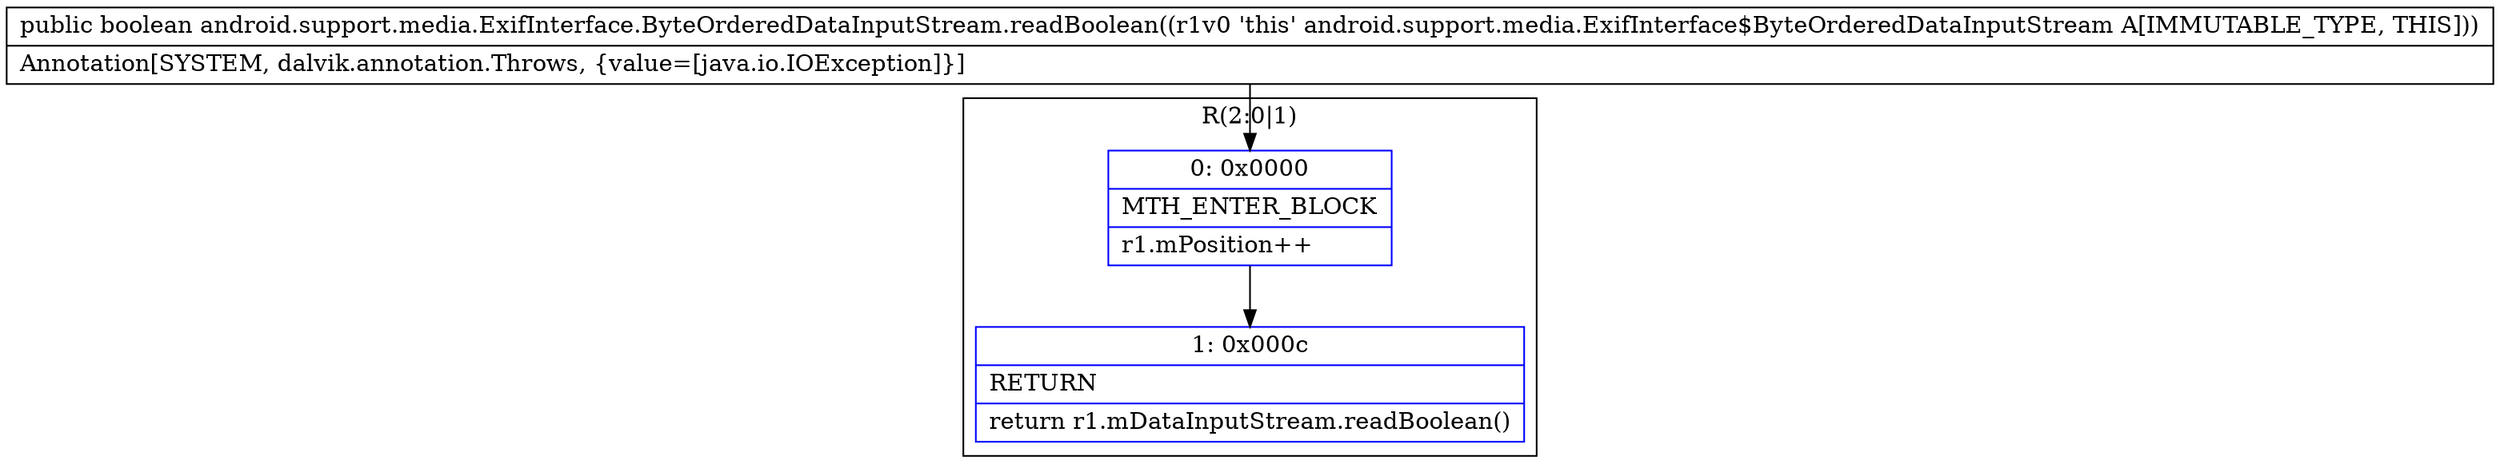 digraph "CFG forandroid.support.media.ExifInterface.ByteOrderedDataInputStream.readBoolean()Z" {
subgraph cluster_Region_1231197296 {
label = "R(2:0|1)";
node [shape=record,color=blue];
Node_0 [shape=record,label="{0\:\ 0x0000|MTH_ENTER_BLOCK\l|r1.mPosition++\l}"];
Node_1 [shape=record,label="{1\:\ 0x000c|RETURN\l|return r1.mDataInputStream.readBoolean()\l}"];
}
MethodNode[shape=record,label="{public boolean android.support.media.ExifInterface.ByteOrderedDataInputStream.readBoolean((r1v0 'this' android.support.media.ExifInterface$ByteOrderedDataInputStream A[IMMUTABLE_TYPE, THIS]))  | Annotation[SYSTEM, dalvik.annotation.Throws, \{value=[java.io.IOException]\}]\l}"];
MethodNode -> Node_0;
Node_0 -> Node_1;
}

